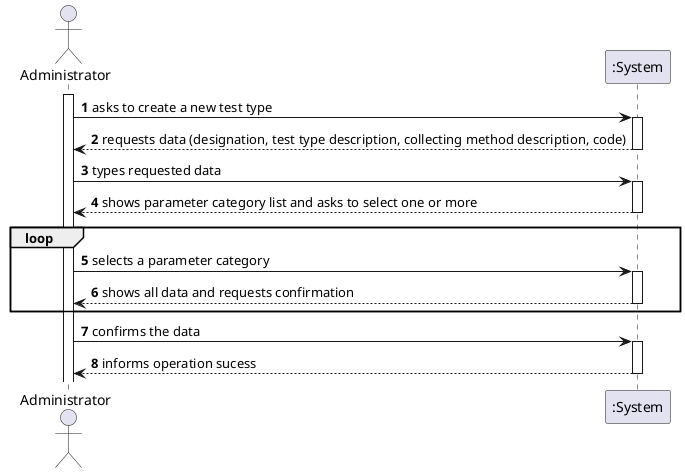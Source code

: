 @startuml
'https://plantuml.com/sequence-diagram

autonumber

actor "Administrator" as A
participant ":System" as S
activate A

A -> S: asks to create a new test type
activate S
S --> A: requests data (designation, test type description, collecting method description, code)
deactivate S

A -> S: types requested data
activate S
S --> A: shows parameter category list and asks to select one or more
deactivate S

loop
A -> S: selects a parameter category
activate S
S --> A: shows all data and requests confirmation
deactivate S
end

A -> S: confirms the data
activate S
S --> A: informs operation sucess
deactivate S


@enduml